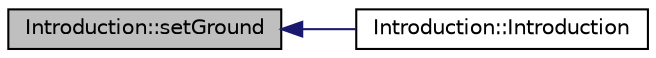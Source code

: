 digraph G
{
  edge [fontname="Helvetica",fontsize="10",labelfontname="Helvetica",labelfontsize="10"];
  node [fontname="Helvetica",fontsize="10",shape=record];
  rankdir="LR";
  Node1 [label="Introduction::setGround",height=0.2,width=0.4,color="black", fillcolor="grey75", style="filled" fontcolor="black"];
  Node1 -> Node2 [dir="back",color="midnightblue",fontsize="10",style="solid",fontname="Helvetica"];
  Node2 [label="Introduction::Introduction",height=0.2,width=0.4,color="black", fillcolor="white", style="filled",URL="$classIntroduction.html#a48393f6ccb41a853300b4bbd44a2be21"];
}
